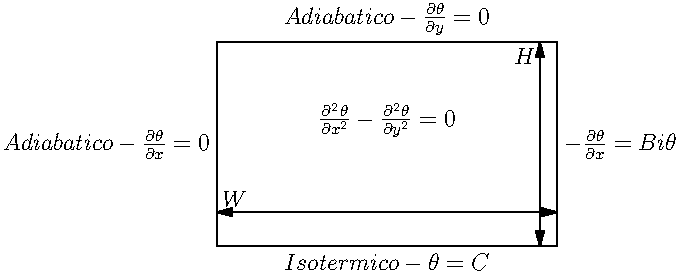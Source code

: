 settings.outformat="png";
unitsize(0.3cm);

//Tamaño del rectángulo
int a = 10*2;
int h = 6*2;

//Datos
Label H = Label("$H$", position=EndPoint, align=SW);
Label WW = Label("$W$", position=BeginPoint, align=NE);
Label Is = Label("$Isotermico - \theta = C$", position = MidPoint);
Label Ad1 = Label("$Adiabatico - \frac{\partial \theta}{\partial x} = 0$", position = MidPoint, align=W);
Label Ad2 = Label("$Adiabatico - \frac{\partial \theta}{\partial y} = 0$", position = MidPoint, align=N);
Label Bi = Label("$-\frac{\partial \theta}{\partial x} = Bi \theta$", position = MidPoint, align=E);
Label dif = Label("$\frac{\partial ^2 \theta}{\partial x^2} - \frac{\partial ^2 \theta}{\partial y ^2} = 0$", position = MidPoint, align=N, rgb(0,0,0));

//Ecuación diferencial
draw((0,h/2) -- (a,h/2), L = dif, rgb(1,1,1));

//Rectángulo
draw((0,0) -- (a,0), L = Is);
draw((0,h) -- (a,h), L = Ad2);
draw((0,0) -- (0,h), L = Ad1);
draw((a,0) -- (a,h), L = Bi);

//Generalidades
real t = 1;
draw((a-t, 0) -- (a-t,h), arrow=Arrows(), L=H);
draw((0,2*t) -- (a,2*t), arrow=Arrows(), L=WW);
